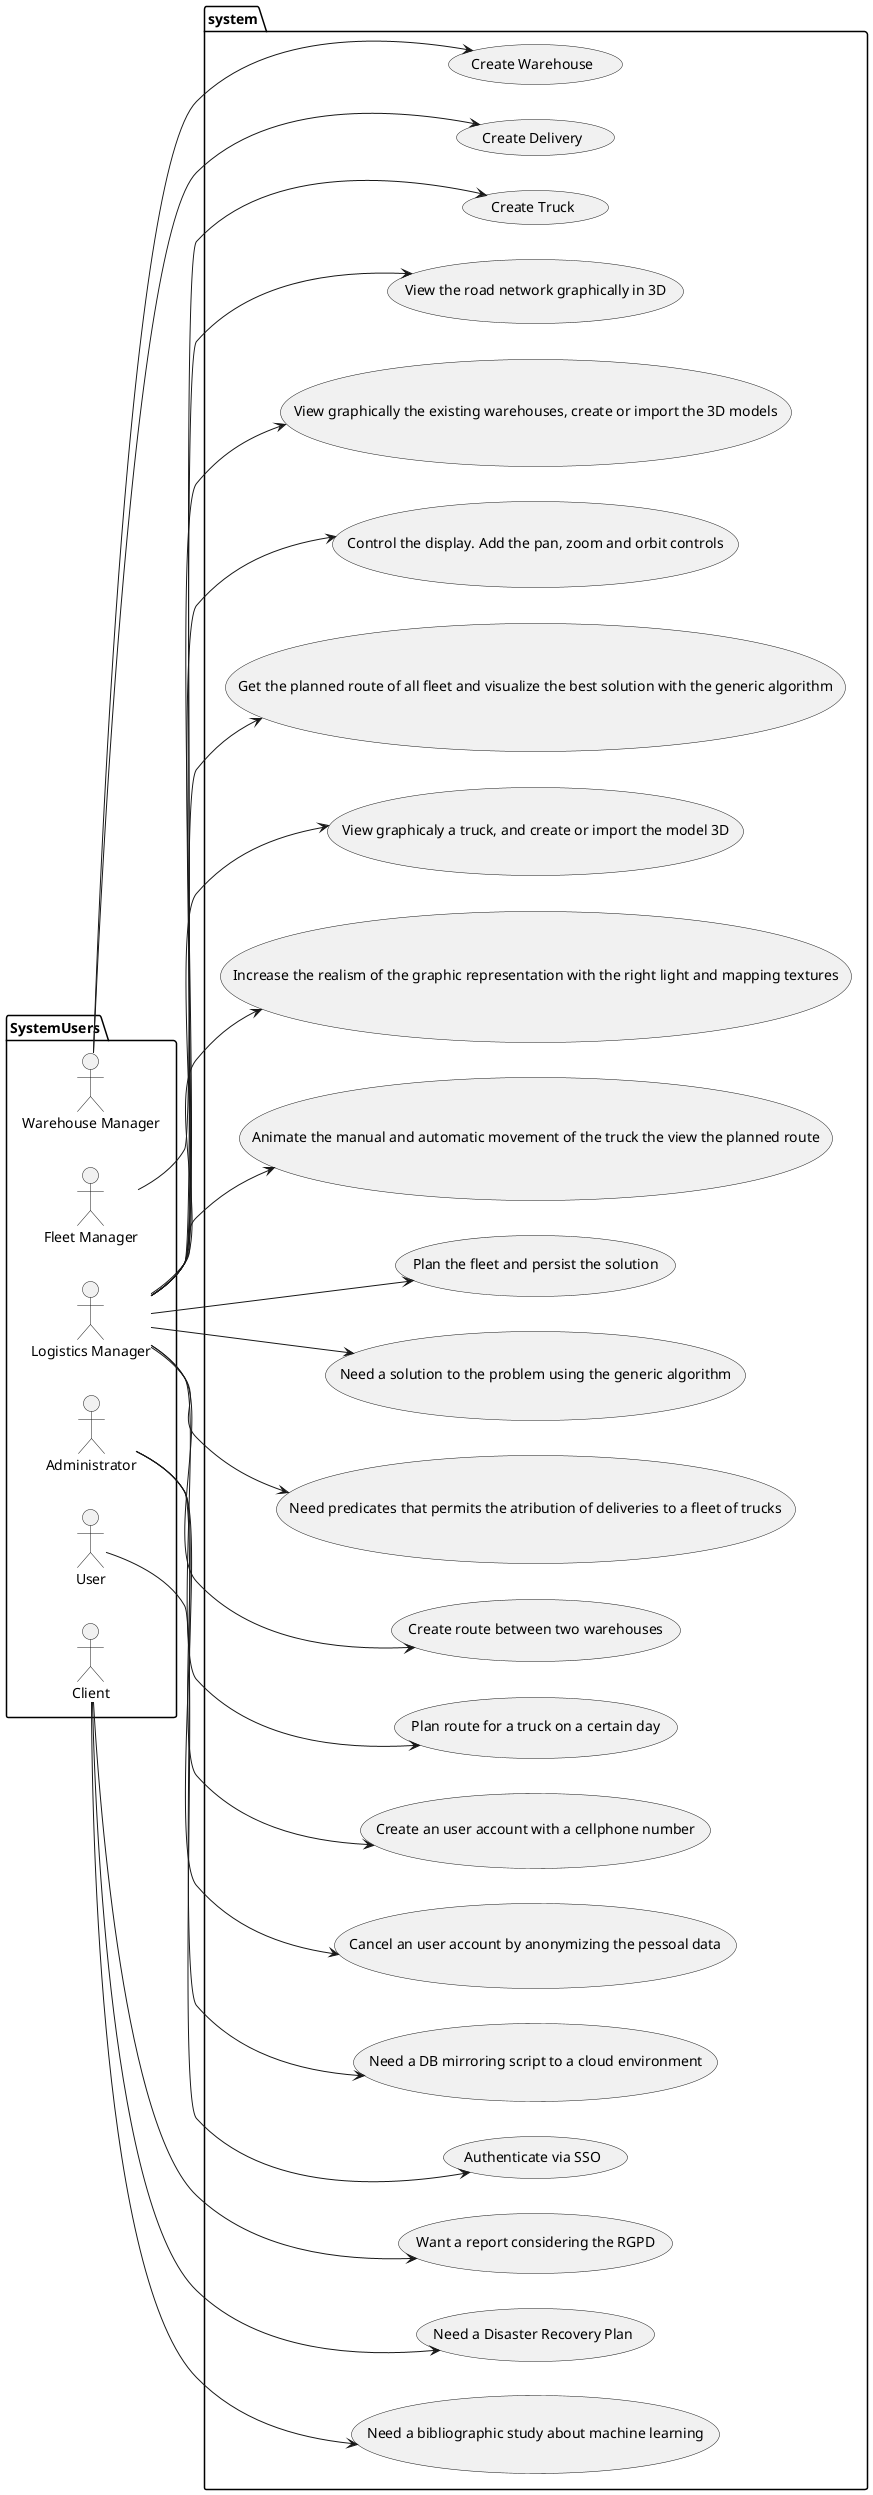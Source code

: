 @startuml diagram
left to right direction

package SystemUsers {
    actor "Warehouse Manager" as WM
    actor "Fleet Manager" as FM
    actor "Logistics Manager" as LM
    actor "Administrator" as ADMIN
    actor "User" as USER
    actor "Client" as CLIENT
}

package system {
  usecase "Create Warehouse" as UC1C
  usecase "Create Delivery" as UC2C
  usecase "Create Truck" as UC3C
  usecase "Create route between two warehouses" as UC3L
  usecase "Plan route for a truck on a certain day" as UC3E
  usecase "View the road network graphically in 3D" as UC4C
  usecase "View graphically the existing warehouses, create or import the 3D models" as UC4L
  usecase "Control the display. Add the pan, zoom and orbit controls" as UC4E
  usecase "Create an user account with a cellphone number" as UC5
  usecase "Cancel an user account by anonymizing the pessoal data" as UC6
  usecase "Authenticate via SSO" as UC7
  usecase "Get the planned route of all fleet and visualize the best solution with the generic algorithm" as UC8
  usecase "View graphicaly a truck, and create or import the model 3D" as UC9
  usecase "Increase the realism of the graphic representation with the right light and mapping textures" as UC10
  usecase "Animate the manual and automatic movement of the truck the view the planned route" as UC11
  usecase "Want a report considering the RGPD" as UC12
  usecase "Plan the fleet and persist the solution" as UC13
  usecase "Need a solution to the problem using the generic algorithm" as UC14
  usecase "Need predicates that permits the atribution of deliveries to a fleet of trucks" as UC15
  usecase "Need a bibliographic study about machine learning" as UC16
  usecase "Need a Disaster Recovery Plan" as UC17
  usecase "Need a DB mirroring script to a cloud environment" as UC18


}

WM --> UC1C
WM --> UC2C

FM --> UC3C
LM --> UC3L
LM --> UC3E
LM --> UC4C
LM --> UC4L
LM --> UC4E
LM --> UC8
LM --> UC9
LM --> UC10
LM --> UC11
LM --> UC13
LM --> UC14
LM --> UC15

CLIENT --> UC12
CLIENT --> UC16
CLIENT --> UC17


ADMIN --> UC5
ADMIN --> UC6
ADMIN --> UC18

USER --> UC7


@enduml


